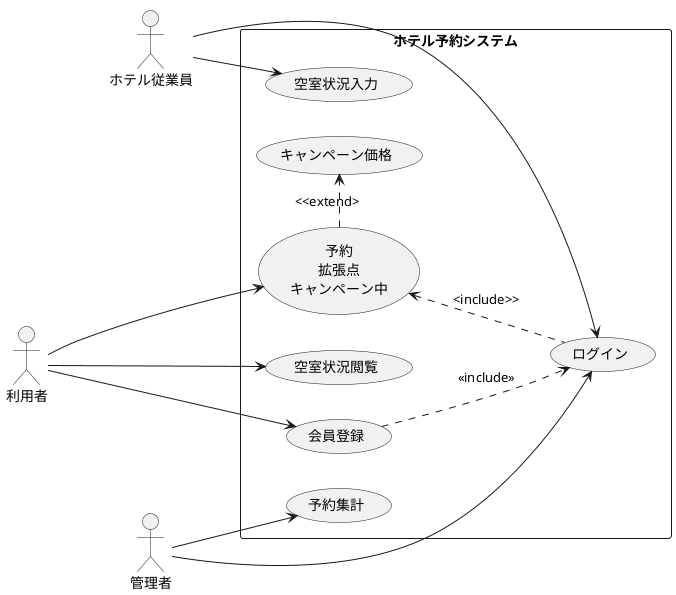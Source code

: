 @startuml ユースケース図
left to right direction
actor 利用者
actor ホテル従業員
actor 管理者
rectangle ホテル予約システム{
usecase 空室状況閲覧
usecase 空室状況入力
usecase 予約集計
usecase ログイン
usecase 会員登録
usecase (予約\n拡張点\nキャンペーン中) as input
usecase キャンペーン価格
}
利用者 --> 空室状況閲覧
利用者 --> input
利用者 ---> 会員登録
会員登録 ..> ログイン:<<include>>
input .> キャンペーン価格:<<extend>
input <.. ログイン :<include>>
ホテル従業員 --> 空室状況入力
ホテル従業員 --> ログイン
管理者 --> 予約集計
管理者 --> ログイン
@enduml